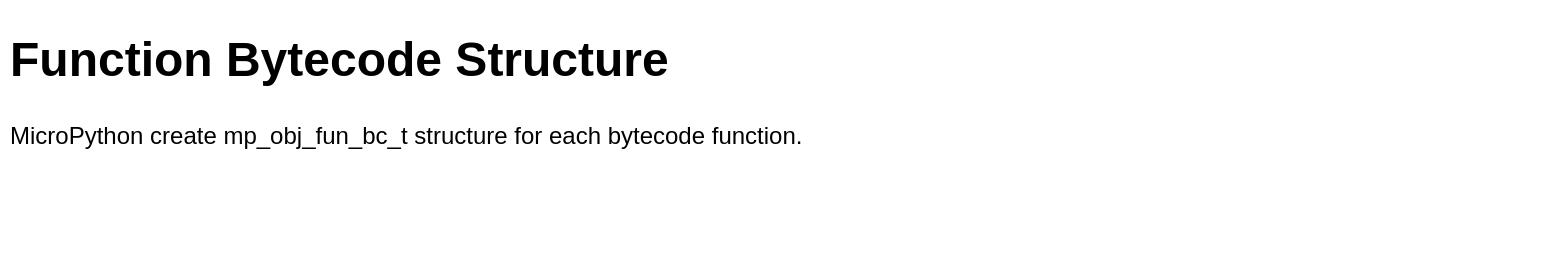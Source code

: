 <mxfile version="15.9.4" type="github">
  <diagram id="wbdEYN_EiqjYCb6oIjMI" name="Page-1">
    <mxGraphModel dx="868" dy="431" grid="1" gridSize="10" guides="1" tooltips="1" connect="1" arrows="1" fold="1" page="1" pageScale="1" pageWidth="850" pageHeight="1100" math="0" shadow="0">
      <root>
        <mxCell id="0" />
        <mxCell id="1" parent="0" />
        <mxCell id="NpgxRqE8igU9WAZxbFdr-1" value="&lt;h1&gt;Function Bytecode Structure&lt;br&gt;&lt;/h1&gt;&lt;p&gt;MicroPython create mp_obj_fun_bc_t structure for each bytecode function.&lt;br&gt;&lt;/p&gt;" style="text;html=1;strokeColor=none;fillColor=none;spacing=5;spacingTop=-20;whiteSpace=wrap;overflow=hidden;rounded=0;" vertex="1" parent="1">
          <mxGeometry x="30" y="40" width="770" height="120" as="geometry" />
        </mxCell>
      </root>
    </mxGraphModel>
  </diagram>
</mxfile>
